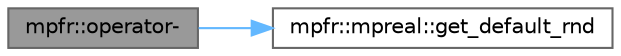 digraph "mpfr::operator-"
{
 // LATEX_PDF_SIZE
  bgcolor="transparent";
  edge [fontname=Helvetica,fontsize=10,labelfontname=Helvetica,labelfontsize=10];
  node [fontname=Helvetica,fontsize=10,shape=box,height=0.2,width=0.4];
  rankdir="LR";
  Node1 [id="Node000001",label="mpfr::operator-",height=0.2,width=0.4,color="gray40", fillcolor="grey60", style="filled", fontcolor="black",tooltip=" "];
  Node1 -> Node2 [id="edge1_Node000001_Node000002",color="steelblue1",style="solid",tooltip=" "];
  Node2 [id="Node000002",label="mpfr::mpreal::get_default_rnd",height=0.2,width=0.4,color="grey40", fillcolor="white", style="filled",URL="$classmpfr_1_1mpreal.html#ae0bdf9ca1838bd5851ac1c7c6b360553",tooltip=" "];
}
